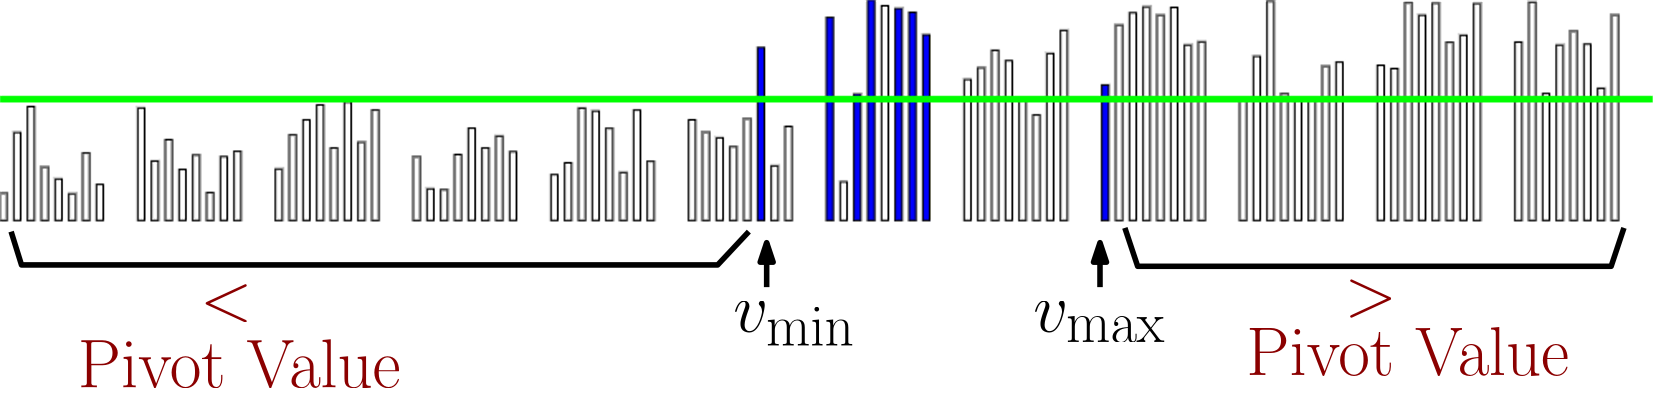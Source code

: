 <?xml version="1.0"?>
<!DOCTYPE ipe SYSTEM "ipe.dtd">
<ipe version="70212" creator="Ipe 7.2.12">
<info created="D:20191018220425" modified="D:20191018221049"/>
<bitmap id="1" width="1000" height="250" BitsPerComponent="8" ColorSpace="DeviceRGB" Filter="FlateDecode" length="4072" encoding="base64">
eNrt3U+IJFcdwPHREU1c3EA8rGRZVEiiuPHfQTAiRDEGcxElLrh68OghLoLgwYNm9eBBEGTM
wYMHD7rCGBQvEUQ0IEbwEP+NaBJQCRvMwVxEQXF1fVbzJu9NTff2dHW9elX1+fAOIdmt6ar5
7a+/JJmZ69cB4HiXL1/e2Xno8Nx33wXPhLH7SG5/f98zmYaft3gmAMys28O53px93c4EnD9/
/lvRhQsX5tPt4Y/z+xLh3m/4Wz6V6/KsvpHr47GHG3x7Yp0bBIDJd/t/WzwrRtTtBwcHi7+e
W7cHP2iEu14na8Oz+nLU8VmFS30s6umxL25w8ddr3iAATL7bQ/a8KLET/jFTcSU3vaydebef
KGu3+KwKPHbdDoBuP7bbw7vw4S9Lu/2RFo9xdFl7MVqnr8Iw7OZ0u27X7QBQf7efO3f+llse
ODy+6G+M3X6ivloMw7Wo/v/4ott1OwDo9kW37+wcLH7L6dMvvDs/3+LxTqnbjx0G3a7bdTsA
jK7bw6VuuunWw+Nb0wwrfAbfm9Ptul23A4Buv+5bStbX7eEz+MMo/Qwu66tvtuj2aXR7eBrf
y+n2LdprsX8A0O2ctNuP/Qwu66vwGfxoIq0+3T72bg/P5APROsOg20/0qi4l/FcAAI68TZw5
c/vh6VLIul23p5/BFdWn28fe7ScaBt0+9lcFQD3vzk0hP92cfd2Obtftul23A1Bxt2+hkHW7
btftul2363YAdDu6Xbfrdt0OgG7X7Vxp0e26XbfrdgB0u26vcBguJrqkmm7X7bpdtwOg26k/
1XS7YdDtuh0A3T5PT7bodt2u23U7ALpdt1cYkHcmSpaMbtftun31pS7ldDsAun3m3T5Uyeh2
3a7bb3ipvaj7pXQ7ABPo9nCph3O6Xbfr9pF2e/jFv82NuttruxQAun3wbj99+vzNNz+4OPVX
n27X7bp9RbeH33JX1NO/utftAOj2Abs9/v3rul236/axd/tWLqXbAdDtul2363bdrtt1OwC6
Xbfr9hu+qsdbdLtuX9/fWnQ7ALpdt+v2Pro9XOfuROGS0e1bGYa7EuW/Nc0rEjccUd0OgG7X
7bp99aV+1FJDyej2bQ3D4jvG1PMtJTeYq8dabvis3pXT7QDodt0+gW4Pf/89iT7+vahuH9Ew
VNjt4VL3JNa8wZ9Ea/7XJd0OULOw2++994H06HbdPs9u31Zf6Xbd3lO3F/i/wnQ7QOXd3rTo
I/EUbVHdvr6/tOh23a7bdbtuB5hftw/Torr9RDf4qsT0AlK363bdrtsB0O3T6Pa+31J/16Lb
dbtu1+0A6HbdXlu3hxt8Q6KSn0Sj23W7btftAOh23X5kGCr8CZKT7/bwcb+a0+26XbcDoNt1
u26vsNvDR/9EVPix63bdrtsBdLtu1+26vf7Hrtt1u24H0O26vVjJvCOn23W7btftuh1At+v2
Crs93ODPoi6vSrfr9vRV3ZnT7bodAN2u23sqGd2u2zu+qiej+qddt+t2AN2u23W7bp9wt++1
9DFXL8vpdt0OgG6fQLd/IdfHu7Nu1+3pY7+U6G+u/hl1CUjdrtsBdLtur6fbw6v9bNTTu7Nu
1+1dHvt2b/CliZKfQd2u2wF0u27v3u19vzvrdt1eT7eHf/qvRuHPoG7X7QC6Xbfrdt2u2zve
oG7X7QDodt2u23W7btftuh1At+t23a7bdbtu1+0A6Hbdrtt1u27X7bodQLfr9mLdHi71tZxu
1+26XbfrdgB0e4XdHl7Vx6Oe8kO363bdrtt1O4Bu1+31l4xu1+26XbfrdgDdrtt1+2aeadHt
ul2363YAdLtury0gw2M/derc4ak81XS7btftAOh23T7bbl/22HW7btftBbr9aotuB9Dtul23
63bdrttr6/bw988mSk47ALpdt+t23a7bdXv90w6Abtftul2363bdrtsBdHtV3f7F3Dqxrdt1
+8S6Pbyk+xNdXpVur6rbwy9+dU63AzDebg/Vt7v7mcVZM7Z1u26fXrcHjzY6virdXlu3h9/y
52jU0/7CpnQcx3Ecx3Ecx3Ecx3Ecx3Ecx3Ecx3Ecx3Ecx3Ecx3Ecx3Gc4Y4vH2Njf29Z54to
vh4V/ko98HWpm31Vo69L7fjldb4utdev1BvXDfq61AG/LnXCX4W9wrUWb9CzFUb0VKLLmxfo
dt2u23W7btftun3rqbab6OOnFZR5S/1lTmZs8Q+Obh+7P7V4Jrpdt+t23a7bdfsYu73vnzJW
5i013MhbIgGp2znyPviahB8Sodt1u27X7bpdt+v2YbtdQNbf7WHU70gIyGLVt2xffTfX5c/g
63O6Xbfrdt2u23W7btftun3U3R481fDTgWvo9vAZ/GDU/R3n99H0/gzqdt2u23W7btftul23
z7Dbh5p23T7IO45u1+26Xbfrdt2u23W7btft6Hbdrtv7e3c+lyhcMrpdt+t23a7b0e26Xbfr
dt2+/qWeaZQvGd2u23W7btft6HbdrttXP6tP5nT7zLt9qJLR7bpdt+t23U54Vq/M6XbdPpZu
Dx9iJ9HHvlo8q69E6bPS7bpdt+t23a7bdbtuL/+s/hr19MVZul23j3RfrXhWul2363bdrtt1
u27X7ZU8K92u23W7btftul2363bdrtt1u27X7bpdt+t2JaPbdbtp1+26XbfrdnR7Vd0errOb
6Fgyul2363bdrtt1u27X7bp9xQ2ezc2n29+Z62MY5tDtwbVG95LR7bpdt+t23a7bdbtu1+2r
b/BqNOrvbbjBvvpp1NMwzKTbt1Uyul2363bdrttn0u3h4347p9t1u26fz1wN+5PfC3T751t0
u27X7bpdt+v28XZ7+Ogfjnp67PpKt+t23T5It4e7+1yip2bQ7bpdt+t23a7bi3V7349dX9WW
am9MVJJqk+/2X7fo9jLdXqAZdLtu1+26Xbfrdt2u2/tLtd806km1yXd7uLs3JSq5wdl2+x9a
dLtu1+26Xbfrdt2u2+vs9tpSbQ7dXuENzrbbwy9+XaLLZ1C363bdrtt1u27X7QP21csT0/tG
4rpdt+v2LX4Gdbtu1+26Xbfrdt0+bF/9ozHJHwA0bKp9KVfJdz3V7bpdt+t23a7bdbtu1+36
SrcfudSno3p+WoFu1+26Xbfrdt2u23W7btdXur3+nzKm23W7btftul2363bdrtv1lW7X7bp9
RN1+IbfOpXS7btftul2363bdrq8qT7VwnTOJyqe92B+c2xKV36BuP/YG9yPdrtt1u27X7bpd
t+v2yXR78Fyj/mkv+Qfn2Ub9N6jbt7Lbdbtu1+26Xbfrdt0+w24Pr/a1iT4e+2ynfdg/OCue
1ftzul2363Ylo9t1u2nX7bV1e7i7OxKFb7Dabg+v+Y+N/h67bq+q28Nv+X5U+EeD6Xbdrtt1
u27X7bpdt6//Z/CpRvkb3OJb6sVcHyOq2wcRXtJLEpXvdt2u23W7btftul236/bCATm6bg8f
4kq0Zsks+18jdPtWdvuDuY7P6t+N+ne7btftul2363bdrtt1u27f7r8kX/G/Ruj2be32h6Px
vk3odt2u25WMbtftul236/bgakvhbq/tsU9+t+t23a7bdbtu1+26Xbfr9jF2e/j7ZxNdHrtu
1+26fYNpf2tuvLtdt+t23a7bdbtu1+2D3KBu1+3T6/bwIV6cKLmQV1/qiWjUu12363bdrtt1
u27X7bpdt+v2bXV7+ED/aRReyHPY7cta9Fctul2363bdbtp1e8lh2GvR7bpdt4+i2wdZyHPu
9nCpNyd6mnbdrtt1u27X7bp9xau6lKikr3R7249bdLtu1+2Fu73AtOt23a7bdbtu1+3j6qsy
035rrv6SeXfCbtftul2363bdrtt1u27X7TPp9vBbno+UjG7X7emlnmjR7bpdt+t23a7blYxu
H8u063bdPp9uD9dJv6njrHa7btftul2363Ylo9t1u2nX7Sea9rfl7Hbdrtt1u27X7Xa7btft
ul2317nbfxHZ7bpdt+t23a7b7XbdvuwGH8/pdt2u2+123a7bdbtu1+2mXcnUmbV3R4V/aKBu
N+263W7X7bpdt+t23W636/aeRlS3m3bdbrfr9j66PXzch3K6Xbfrdt1ut+t23a7bdbvdrtsr
7Pbw0S9HHWNbt+t23W6363bdvuJSt+d0u2nX7Xa7bj9pt28rtnW7btftdrtu1+2rL/V0NN5p
1+263W7X7bpdt+t23W7alczku30C067ba9vtj+V0u92u23W7btftdrvdrtt1u26vc7ffE6Wv
6kM5u91u1+26Xbfrdrtdt+t23W7a69zt34nsdrtdt+t23a7b7Xa7fdhuv5QreYOPtsxn2m9L
mHa73W7X7bpdt+t2u920K5l1Bn4vKn+D9yfmNu3PNky73W6363bdrtt1u91u2pXMmgNv2k27
3W7aTbtu1+263W632+123W7aTbvdbtp1u27X7brdbrfblYxuN+2m3W437bpdt+t23W632+26
3bSbdrvdtJt23a7bdbvdbrfb7brdtJt2u92063bdrtt1u91u2pWMbjftpt1uN+26Xbfrdrvd
brfbdbtpN+12u2k37bpdt+t2u91uVzK63bSbdrvdtOt23W7adbvdbtqVjG437Xa7aTftul23
63a73W6323W7aTftdrtp1+26Xbfrdrvdblcyut20m3a73bTrdt1u2nW73W6363bTbtrtdtNu
2nW7btftdrvdbrfrdtNu2u12067bdbtu1+12u2lXMrrdtJt2u92063bdrtvtdrvdbp9Stx80
2q/qIGq/qoX2qxrqUptN+4hucNmlNp72sdzgskttvNtNu2kvdoNNix7EU3ram0JefOijsX3s
Dcbq+/85Lrb7vdSyZ2XaT97txzx2u91ut9unMe2Lj3LoyKtKHfvrg/RVDXipzaZ9RDe47FId
P+P13+CyS2222027aS95g6Gj0lN42tMPfSS2j73BI682fVUFLrXsWZn2E3X7ssdut9vtdvs0
ph0AAAAAAAAAAAAAAAAAAAAAAAAAAAAAAAAAAAAAAAAAAAAAAAAAAAAAAAAAAAAAAAAAAAAA
AAAAAAAAAAAAAAAAAAAAAAAAAAAAAAAAAAAAAAAAAAAAAAAAAAAAAAAAAAAAAAAAAAAAAAAA
AAAAAAAAAAAAAAAAAAAAAAAAAAAAAAAAAAAAAAAAAAAAAAAAAAAAAAAAAAAAAAAAAAAAAAAA
AAAAAAAAAAAAAAAAAAAAAAAAAAAAAAAAAAAAAAAAAAAAAAAAAAAAAAAAAAAAAAAAAAAAAAAA
AAAAAAAAAAAAAAAAAAAAAAAAAAAAAAAAAAAAAAAAAAAAAAAAAAAAAAAAAAAAAAAAAAAAAAAA
AAAAAAAAAAAAAAAAAAAAAAAAAAAAAAAAAAAAAAAAAAAAAAAAAAAAAAAAAAAAAAAAAAAAAAAA
AAAAAAAAAAAAAAAAAABgwv4Hmbhj2Q==
</bitmap>
<ipestyle name="basic">
<symbol name="arrow/arc(spx)">
<path stroke="sym-stroke" fill="sym-stroke" pen="sym-pen">
0 0 m
-1 0.333 l
-1 -0.333 l
h
</path>
</symbol>
<symbol name="arrow/farc(spx)">
<path stroke="sym-stroke" fill="white" pen="sym-pen">
0 0 m
-1 0.333 l
-1 -0.333 l
h
</path>
</symbol>
<symbol name="arrow/ptarc(spx)">
<path stroke="sym-stroke" fill="sym-stroke" pen="sym-pen">
0 0 m
-1 0.333 l
-0.8 0 l
-1 -0.333 l
h
</path>
</symbol>
<symbol name="arrow/fptarc(spx)">
<path stroke="sym-stroke" fill="white" pen="sym-pen">
0 0 m
-1 0.333 l
-0.8 0 l
-1 -0.333 l
h
</path>
</symbol>
<symbol name="mark/circle(sx)" transformations="translations">
<path fill="sym-stroke">
0.6 0 0 0.6 0 0 e
0.4 0 0 0.4 0 0 e
</path>
</symbol>
<symbol name="mark/disk(sx)" transformations="translations">
<path fill="sym-stroke">
0.6 0 0 0.6 0 0 e
</path>
</symbol>
<symbol name="mark/fdisk(sfx)" transformations="translations">
<group>
<path fill="sym-fill">
0.5 0 0 0.5 0 0 e
</path>
<path fill="sym-stroke" fillrule="eofill">
0.6 0 0 0.6 0 0 e
0.4 0 0 0.4 0 0 e
</path>
</group>
</symbol>
<symbol name="mark/box(sx)" transformations="translations">
<path fill="sym-stroke" fillrule="eofill">
-0.6 -0.6 m
0.6 -0.6 l
0.6 0.6 l
-0.6 0.6 l
h
-0.4 -0.4 m
0.4 -0.4 l
0.4 0.4 l
-0.4 0.4 l
h
</path>
</symbol>
<symbol name="mark/square(sx)" transformations="translations">
<path fill="sym-stroke">
-0.6 -0.6 m
0.6 -0.6 l
0.6 0.6 l
-0.6 0.6 l
h
</path>
</symbol>
<symbol name="mark/fsquare(sfx)" transformations="translations">
<group>
<path fill="sym-fill">
-0.5 -0.5 m
0.5 -0.5 l
0.5 0.5 l
-0.5 0.5 l
h
</path>
<path fill="sym-stroke" fillrule="eofill">
-0.6 -0.6 m
0.6 -0.6 l
0.6 0.6 l
-0.6 0.6 l
h
-0.4 -0.4 m
0.4 -0.4 l
0.4 0.4 l
-0.4 0.4 l
h
</path>
</group>
</symbol>
<symbol name="mark/cross(sx)" transformations="translations">
<group>
<path fill="sym-stroke">
-0.43 -0.57 m
0.57 0.43 l
0.43 0.57 l
-0.57 -0.43 l
h
</path>
<path fill="sym-stroke">
-0.43 0.57 m
0.57 -0.43 l
0.43 -0.57 l
-0.57 0.43 l
h
</path>
</group>
</symbol>
<symbol name="arrow/fnormal(spx)">
<path stroke="sym-stroke" fill="white" pen="sym-pen">
0 0 m
-1 0.333 l
-1 -0.333 l
h
</path>
</symbol>
<symbol name="arrow/pointed(spx)">
<path stroke="sym-stroke" fill="sym-stroke" pen="sym-pen">
0 0 m
-1 0.333 l
-0.8 0 l
-1 -0.333 l
h
</path>
</symbol>
<symbol name="arrow/fpointed(spx)">
<path stroke="sym-stroke" fill="white" pen="sym-pen">
0 0 m
-1 0.333 l
-0.8 0 l
-1 -0.333 l
h
</path>
</symbol>
<symbol name="arrow/linear(spx)">
<path stroke="sym-stroke" pen="sym-pen">
-1 0.333 m
0 0 l
-1 -0.333 l
</path>
</symbol>
<symbol name="arrow/fdouble(spx)">
<path stroke="sym-stroke" fill="white" pen="sym-pen">
0 0 m
-1 0.333 l
-1 -0.333 l
h
-1 0 m
-2 0.333 l
-2 -0.333 l
h
</path>
</symbol>
<symbol name="arrow/double(spx)">
<path stroke="sym-stroke" fill="sym-stroke" pen="sym-pen">
0 0 m
-1 0.333 l
-1 -0.333 l
h
-1 0 m
-2 0.333 l
-2 -0.333 l
h
</path>
</symbol>
<pen name="heavier" value="0.8"/>
<pen name="fat" value="1.2"/>
<pen name="ultrafat" value="2"/>
<symbolsize name="large" value="5"/>
<symbolsize name="small" value="2"/>
<symbolsize name="tiny" value="1.1"/>
<arrowsize name="large" value="10"/>
<arrowsize name="small" value="5"/>
<arrowsize name="tiny" value="3"/>
<color name="red" value="1 0 0"/>
<color name="green" value="0 1 0"/>
<color name="blue" value="0 0 1"/>
<color name="yellow" value="1 1 0"/>
<color name="orange" value="1 0.647 0"/>
<color name="gold" value="1 0.843 0"/>
<color name="purple" value="0.627 0.125 0.941"/>
<color name="gray" value="0.745"/>
<color name="brown" value="0.647 0.165 0.165"/>
<color name="navy" value="0 0 0.502"/>
<color name="pink" value="1 0.753 0.796"/>
<color name="seagreen" value="0.18 0.545 0.341"/>
<color name="turquoise" value="0.251 0.878 0.816"/>
<color name="violet" value="0.933 0.51 0.933"/>
<color name="darkblue" value="0 0 0.545"/>
<color name="darkcyan" value="0 0.545 0.545"/>
<color name="darkgray" value="0.663"/>
<color name="darkgreen" value="0 0.392 0"/>
<color name="darkmagenta" value="0.545 0 0.545"/>
<color name="darkorange" value="1 0.549 0"/>
<color name="darkred" value="0.545 0 0"/>
<color name="lightblue" value="0.678 0.847 0.902"/>
<color name="lightcyan" value="0.878 1 1"/>
<color name="lightgray" value="0.827"/>
<color name="lightgreen" value="0.565 0.933 0.565"/>
<color name="lightyellow" value="1 1 0.878"/>
<dashstyle name="dashed" value="[4] 0"/>
<dashstyle name="dotted" value="[1 3] 0"/>
<dashstyle name="dash dotted" value="[4 2 1 2] 0"/>
<dashstyle name="dash dot dotted" value="[4 2 1 2 1 2] 0"/>
<textsize name="large" value="\large"/>
<textsize name="Large" value="\Large"/>
<textsize name="LARGE" value="\LARGE"/>
<textsize name="huge" value="\huge"/>
<textsize name="Huge" value="\Huge"/>
<textsize name="small" value="\small"/>
<textsize name="footnote" value="\footnotesize"/>
<textsize name="tiny" value="\tiny"/>
<textstyle name="center" begin="\begin{center}" end="\end{center}"/>
<textstyle name="itemize" begin="\begin{itemize}" end="\end{itemize}"/>
<textstyle name="item" begin="\begin{itemize}\item{}" end="\end{itemize}"/>
<gridsize name="4 pts" value="4"/>
<gridsize name="8 pts (~3 mm)" value="8"/>
<gridsize name="16 pts (~6 mm)" value="16"/>
<gridsize name="32 pts (~12 mm)" value="32"/>
<gridsize name="10 pts (~3.5 mm)" value="10"/>
<gridsize name="20 pts (~7 mm)" value="20"/>
<gridsize name="14 pts (~5 mm)" value="14"/>
<gridsize name="28 pts (~10 mm)" value="28"/>
<gridsize name="56 pts (~20 mm)" value="56"/>
<anglesize name="90 deg" value="90"/>
<anglesize name="60 deg" value="60"/>
<anglesize name="45 deg" value="45"/>
<anglesize name="30 deg" value="30"/>
<anglesize name="22.5 deg" value="22.5"/>
<opacity name="10%" value="0.1"/>
<opacity name="30%" value="0.3"/>
<opacity name="50%" value="0.5"/>
<opacity name="75%" value="0.75"/>
<tiling name="falling" angle="-60" step="4" width="1"/>
<tiling name="rising" angle="30" step="4" width="1"/>
</ipestyle>
<page>
<layer name="alpha"/>
<view layers="alpha" active="alpha"/>
<image layer="alpha" rect="0 346.625 595 495.375" bitmap="1"/>
<text matrix="1 0 0 1 -120 -24" transformations="translations" pos="384 400" stroke="black" type="label" width="43.899" height="10.669" depth="5.02" valign="baseline" size="Huge" style="math">v_{\min} </text>
<text matrix="1 0 0 1 -12 -24" transformations="translations" pos="384 400" stroke="black" type="label" width="47.677" height="10.67" depth="3.72" valign="baseline" size="Huge" style="math">v_{\max} </text>
<text matrix="1 0 0 1 36 -20" transformations="translations" pos="36 400" stroke="darkred" type="label" width="18.877" height="13.056" depth="0.66" valign="baseline" size="Huge" style="math">&lt; </text>
<text matrix="1 0 0 1 -56 -48" transformations="translations" pos="84 404" stroke="darkred" type="label" width="116.29" height="17.213" depth="0" valign="baseline" size="Huge">Pivot Value</text>
<text matrix="8.25 0 0 0.784065 -3080 64.9651" transformations="translations" pos="432 404" stroke="darkred" type="label" width="18.877" height="13.056" depth="0.66" valign="baseline" size="Huge" style="math">&gt; </text>
<text matrix="1.91922 0 0 0.636065 -441.831 100.852" transformations="translations" pos="464 408" stroke="darkred" type="label" width="116.29" height="17.213" depth="0" valign="baseline" size="Huge">Pivot Value</text>
<path matrix="1.15176 0 0 0.690958 -88.0058 128.659" stroke="black" pen="ultrafat">
428 412 m
432 392 l
580 392 l
584 412 l
584 412 l
</path>
<path matrix="0.935143 0 0 0.5 4 206" stroke="black" pen="ultrafat">
0 412 m
4 388 l
272 388 l
284 412 l
284 412 l
</path>
<path stroke="black" pen="ultrafat" arrow="normal/normal">
276 392 m
276 408 l
</path>
<path matrix="1 0 0 1 120 0" stroke="black" pen="ultrafat" arrow="normal/normal">
276 392 m
276 408 l
</path>
</page>
</ipe>
